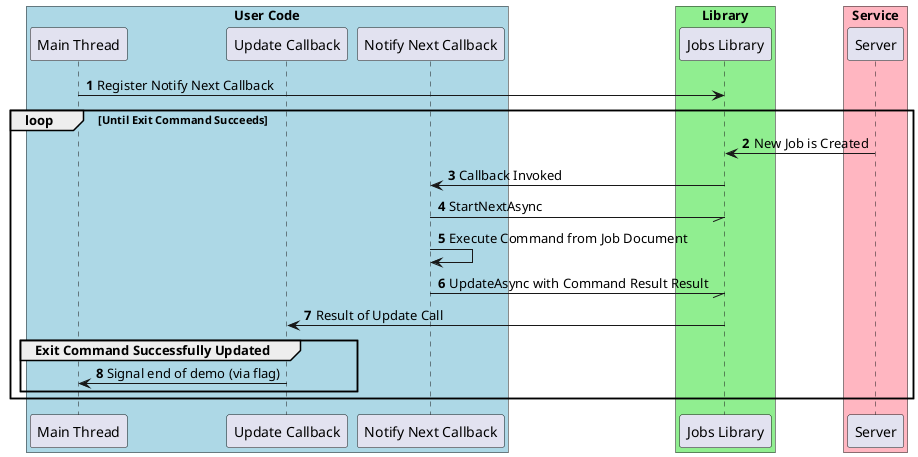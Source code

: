 @startuml "jobs_demo"
skinparam classFontSize 8
skinparam classFontName Helvetica
autonumber

participant "Main Thread" as main
participant "Notify Next Callback" as cb
participant "Update Callback" as ucb
participant "Jobs Library" as lib

box "User Code" #LightBlue
    participant main
    participant ucb
    participant cb
end box
box "Library" #LightGreen
    participant lib
end box

box "Service" #LightPink
    participant "Server" as server
end box

main -> lib: Register Notify Next Callback

loop #transparent Until Exit Command Succeeds
    server -> lib: New Job is Created
    lib -> cb: Callback Invoked
    cb -// lib: StartNextAsync
    cb -> cb: Execute Command from Job Document
    cb -// lib: UpdateAsync with Command Result Result
    lib -> ucb: Result of Update Call

    group #transparent Exit Command Successfully Updated
        ucb -> main: Signal end of demo (via flag)
    end
end

@enduml